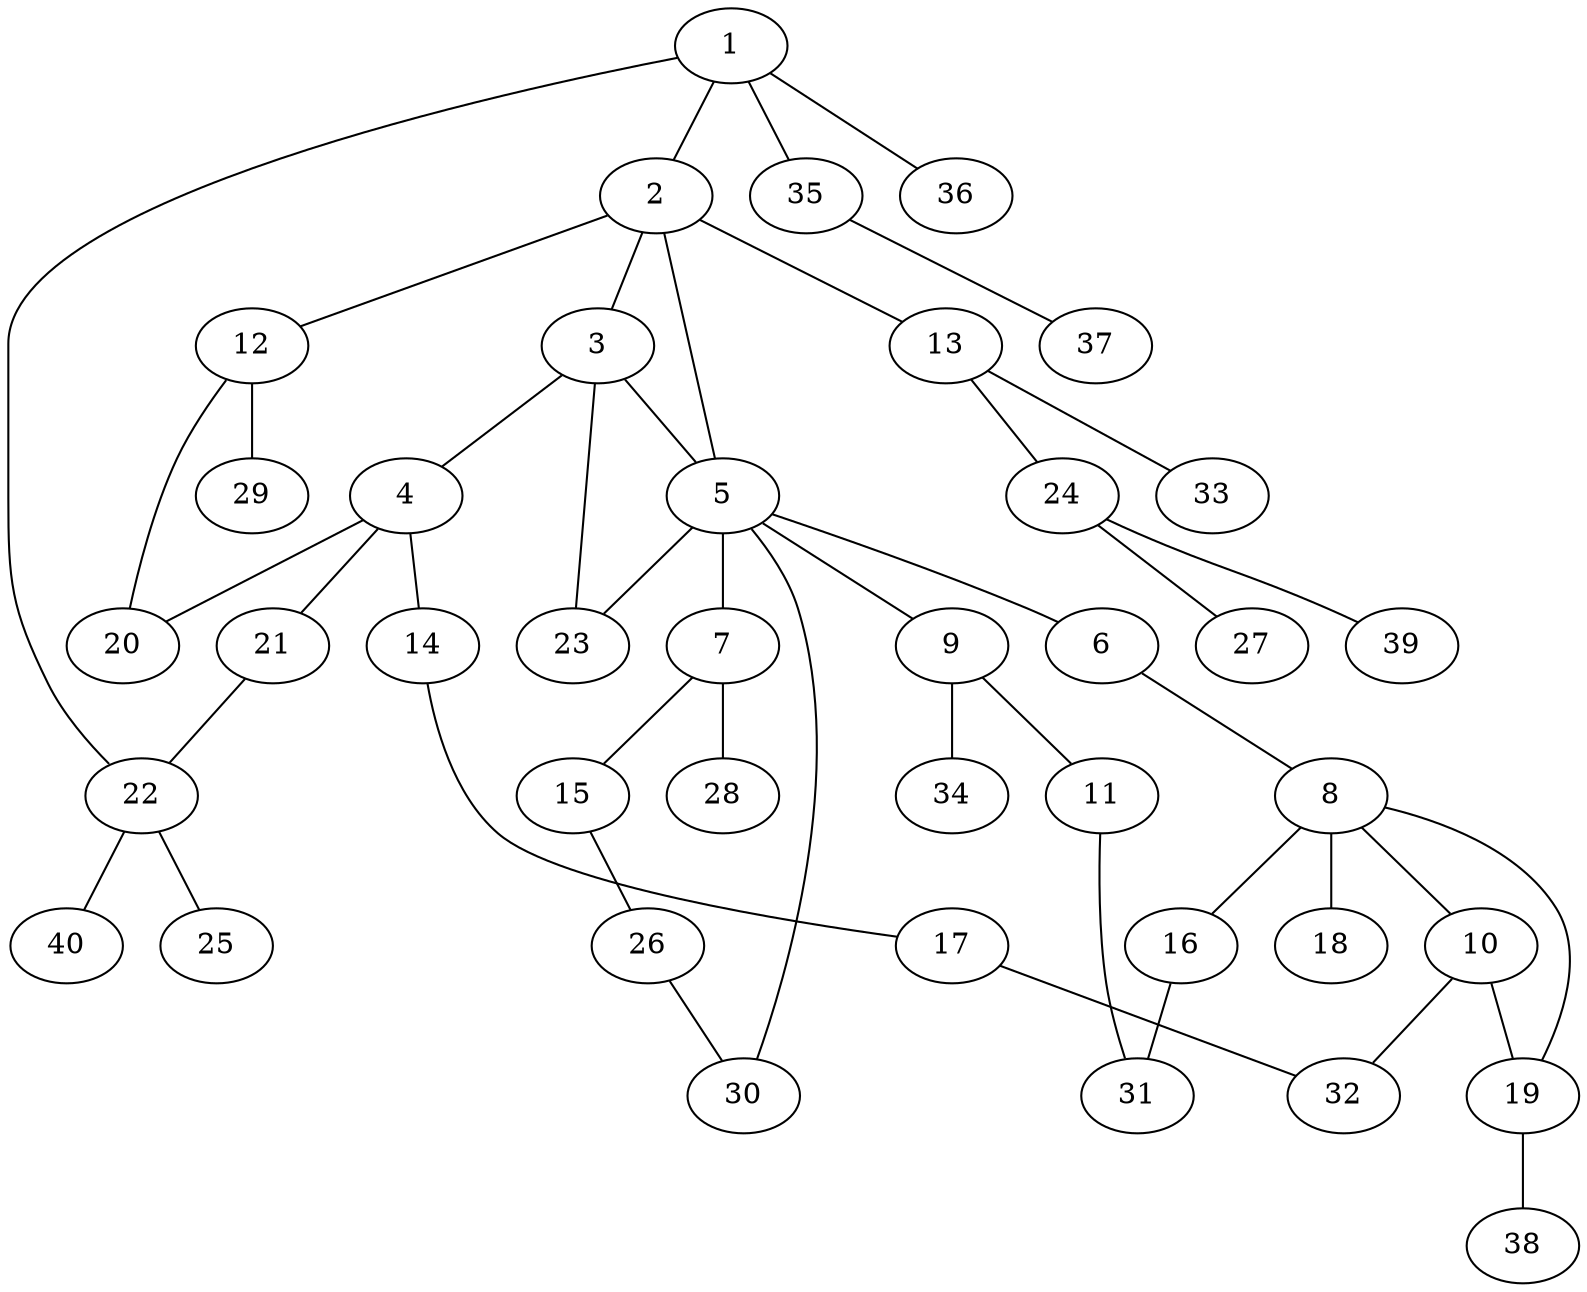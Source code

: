 graph graphname {1--2
1--22
1--35
1--36
2--3
2--5
2--12
2--13
3--4
3--5
3--23
4--14
4--20
4--21
5--6
5--7
5--9
5--23
5--30
6--8
7--15
7--28
8--10
8--16
8--18
8--19
9--11
9--34
10--19
10--32
11--31
12--20
12--29
13--24
13--33
14--17
15--26
16--31
17--32
19--38
21--22
22--25
22--40
24--27
24--39
26--30
35--37
}